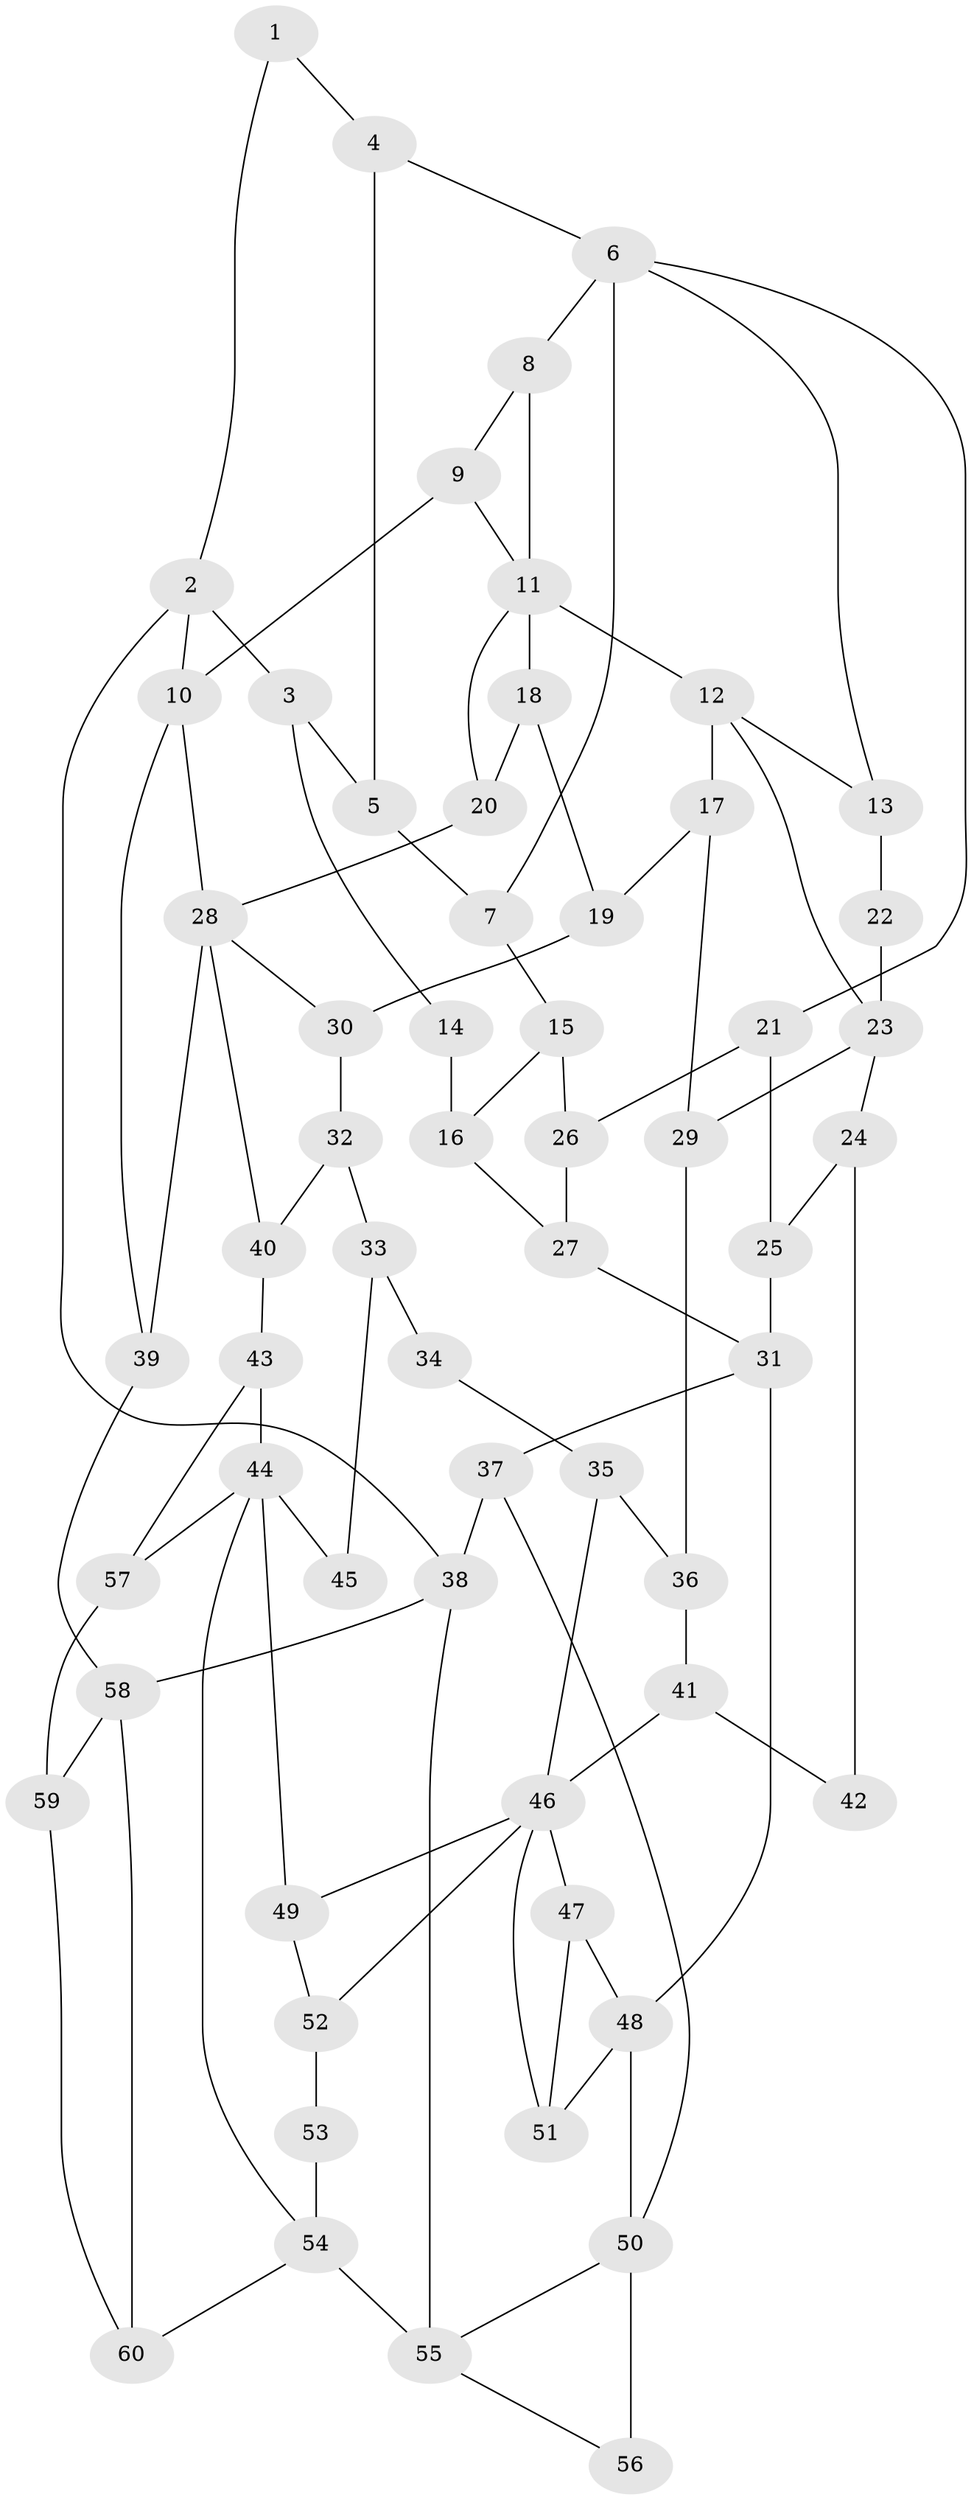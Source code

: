 // original degree distribution, {3: 0.025210084033613446, 6: 0.24369747899159663, 5: 0.4789915966386555, 4: 0.25210084033613445}
// Generated by graph-tools (version 1.1) at 2025/54/03/04/25 22:54:32]
// undirected, 60 vertices, 97 edges
graph export_dot {
  node [color=gray90,style=filled];
  1;
  2;
  3;
  4;
  5;
  6;
  7;
  8;
  9;
  10;
  11;
  12;
  13;
  14;
  15;
  16;
  17;
  18;
  19;
  20;
  21;
  22;
  23;
  24;
  25;
  26;
  27;
  28;
  29;
  30;
  31;
  32;
  33;
  34;
  35;
  36;
  37;
  38;
  39;
  40;
  41;
  42;
  43;
  44;
  45;
  46;
  47;
  48;
  49;
  50;
  51;
  52;
  53;
  54;
  55;
  56;
  57;
  58;
  59;
  60;
  1 -- 2 [weight=1.0];
  1 -- 4 [weight=1.0];
  2 -- 3 [weight=1.0];
  2 -- 10 [weight=1.0];
  2 -- 38 [weight=1.0];
  3 -- 5 [weight=1.0];
  3 -- 14 [weight=2.0];
  4 -- 5 [weight=1.0];
  4 -- 6 [weight=1.0];
  5 -- 7 [weight=1.0];
  6 -- 7 [weight=1.0];
  6 -- 8 [weight=1.0];
  6 -- 13 [weight=1.0];
  6 -- 21 [weight=1.0];
  7 -- 15 [weight=1.0];
  8 -- 9 [weight=1.0];
  8 -- 11 [weight=1.0];
  9 -- 10 [weight=1.0];
  9 -- 11 [weight=1.0];
  10 -- 28 [weight=1.0];
  10 -- 39 [weight=1.0];
  11 -- 12 [weight=2.0];
  11 -- 18 [weight=1.0];
  11 -- 20 [weight=1.0];
  12 -- 13 [weight=1.0];
  12 -- 17 [weight=2.0];
  12 -- 23 [weight=1.0];
  13 -- 22 [weight=1.0];
  14 -- 16 [weight=4.0];
  15 -- 16 [weight=1.0];
  15 -- 26 [weight=1.0];
  16 -- 27 [weight=1.0];
  17 -- 19 [weight=1.0];
  17 -- 29 [weight=1.0];
  18 -- 19 [weight=1.0];
  18 -- 20 [weight=1.0];
  19 -- 30 [weight=1.0];
  20 -- 28 [weight=2.0];
  21 -- 25 [weight=2.0];
  21 -- 26 [weight=1.0];
  22 -- 23 [weight=2.0];
  23 -- 24 [weight=2.0];
  23 -- 29 [weight=1.0];
  24 -- 25 [weight=2.0];
  24 -- 42 [weight=2.0];
  25 -- 31 [weight=2.0];
  26 -- 27 [weight=1.0];
  27 -- 31 [weight=1.0];
  28 -- 30 [weight=1.0];
  28 -- 39 [weight=1.0];
  28 -- 40 [weight=1.0];
  29 -- 36 [weight=1.0];
  30 -- 32 [weight=2.0];
  31 -- 37 [weight=1.0];
  31 -- 48 [weight=1.0];
  32 -- 33 [weight=2.0];
  32 -- 40 [weight=1.0];
  33 -- 34 [weight=2.0];
  33 -- 45 [weight=2.0];
  34 -- 35 [weight=1.0];
  35 -- 36 [weight=1.0];
  35 -- 46 [weight=1.0];
  36 -- 41 [weight=1.0];
  37 -- 38 [weight=1.0];
  37 -- 50 [weight=1.0];
  38 -- 55 [weight=1.0];
  38 -- 58 [weight=1.0];
  39 -- 58 [weight=2.0];
  40 -- 43 [weight=1.0];
  41 -- 42 [weight=1.0];
  41 -- 46 [weight=1.0];
  43 -- 44 [weight=1.0];
  43 -- 57 [weight=1.0];
  44 -- 45 [weight=2.0];
  44 -- 49 [weight=1.0];
  44 -- 54 [weight=1.0];
  44 -- 57 [weight=1.0];
  46 -- 47 [weight=1.0];
  46 -- 49 [weight=1.0];
  46 -- 51 [weight=1.0];
  46 -- 52 [weight=1.0];
  47 -- 48 [weight=1.0];
  47 -- 51 [weight=1.0];
  48 -- 50 [weight=2.0];
  48 -- 51 [weight=1.0];
  49 -- 52 [weight=1.0];
  50 -- 55 [weight=1.0];
  50 -- 56 [weight=2.0];
  52 -- 53 [weight=1.0];
  53 -- 54 [weight=2.0];
  54 -- 55 [weight=2.0];
  54 -- 60 [weight=1.0];
  55 -- 56 [weight=1.0];
  57 -- 59 [weight=1.0];
  58 -- 59 [weight=1.0];
  58 -- 60 [weight=1.0];
  59 -- 60 [weight=1.0];
}
